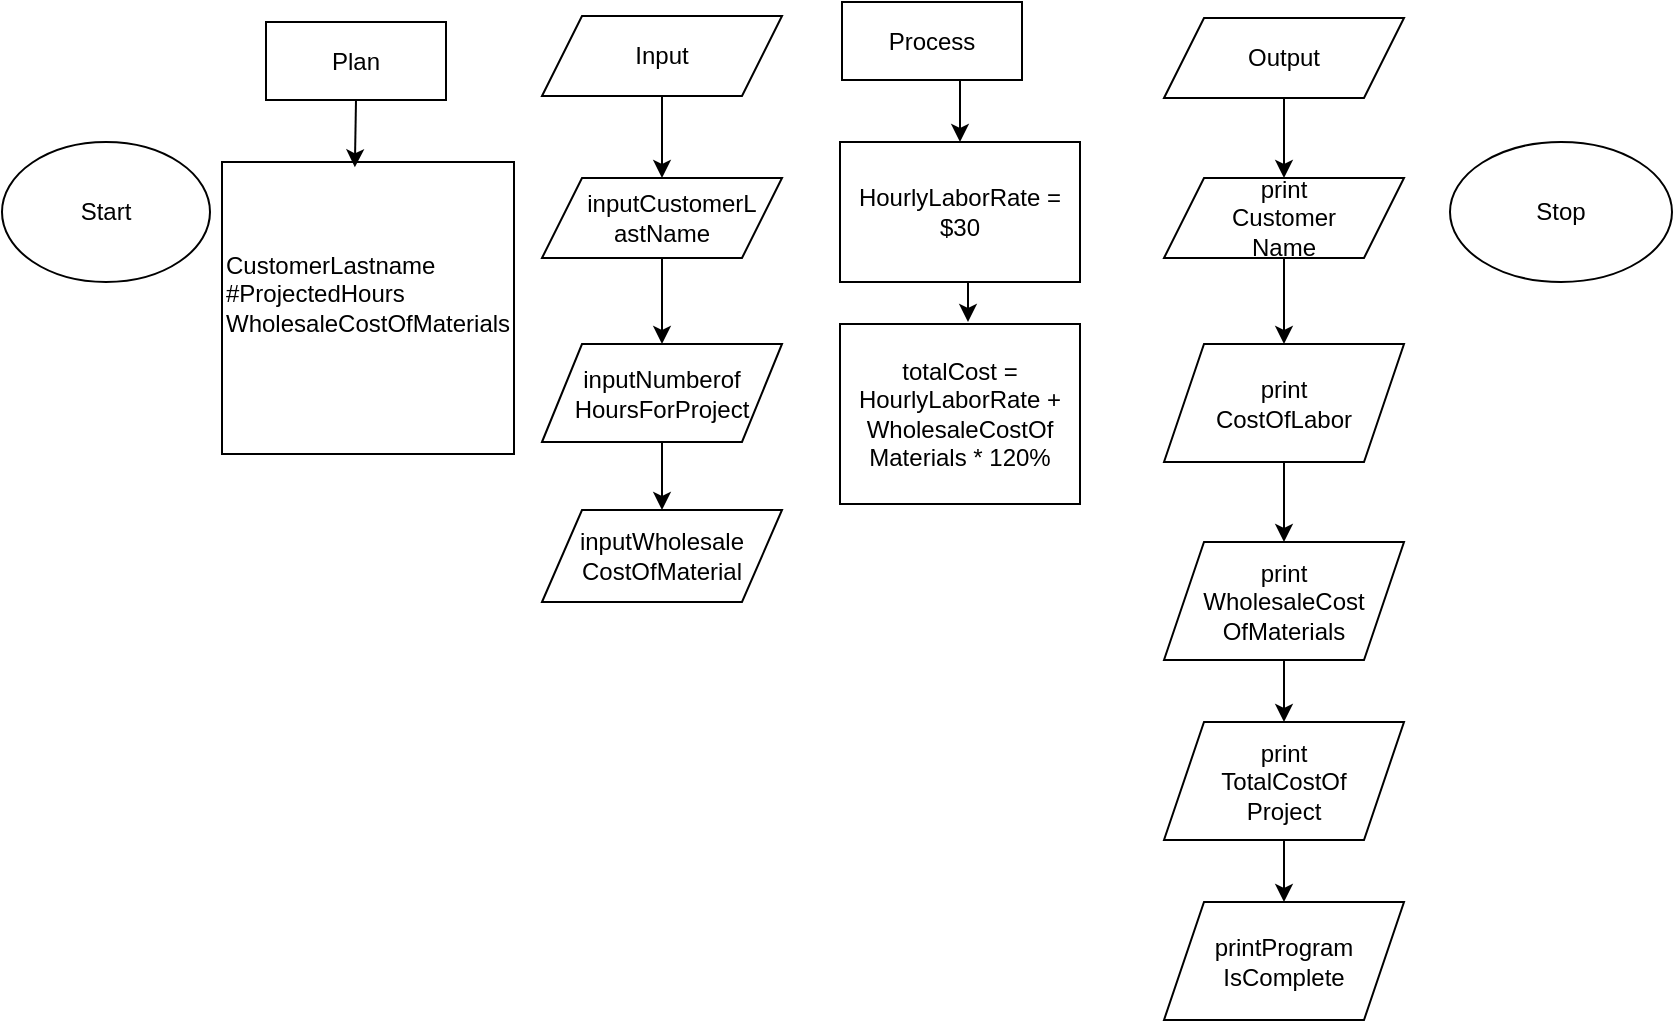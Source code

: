 <mxfile version="24.7.8">
  <diagram name="Page-1" id="nYRZ3kaHpsnXC5sWInqd">
    <mxGraphModel dx="532" dy="606" grid="1" gridSize="10" guides="1" tooltips="1" connect="1" arrows="1" fold="1" page="1" pageScale="1" pageWidth="850" pageHeight="1100" math="0" shadow="0">
      <root>
        <mxCell id="0" />
        <mxCell id="1" parent="0" />
        <mxCell id="lHKm8etOPAzbKyVX3uG3-1" value="Stop" style="ellipse;whiteSpace=wrap;html=1;" parent="1" vertex="1">
          <mxGeometry x="730" y="160" width="111" height="70" as="geometry" />
        </mxCell>
        <mxCell id="lHKm8etOPAzbKyVX3uG3-2" value="Start" style="ellipse;whiteSpace=wrap;html=1;" parent="1" vertex="1">
          <mxGeometry x="6" y="160" width="104" height="70" as="geometry" />
        </mxCell>
        <mxCell id="lHKm8etOPAzbKyVX3uG3-5" value="Plan" style="rounded=0;whiteSpace=wrap;html=1;" parent="1" vertex="1">
          <mxGeometry x="138" y="100" width="90" height="39" as="geometry" />
        </mxCell>
        <mxCell id="lHKm8etOPAzbKyVX3uG3-25" style="edgeStyle=orthogonalEdgeStyle;rounded=0;orthogonalLoop=1;jettySize=auto;html=1;exitX=0.5;exitY=1;exitDx=0;exitDy=0;entryX=0.5;entryY=0;entryDx=0;entryDy=0;" parent="1" source="lHKm8etOPAzbKyVX3uG3-6" target="lHKm8etOPAzbKyVX3uG3-24" edge="1">
          <mxGeometry relative="1" as="geometry" />
        </mxCell>
        <mxCell id="lHKm8etOPAzbKyVX3uG3-6" value="Process" style="rounded=0;whiteSpace=wrap;html=1;" parent="1" vertex="1">
          <mxGeometry x="426" y="90" width="90" height="39" as="geometry" />
        </mxCell>
        <mxCell id="lHKm8etOPAzbKyVX3uG3-17" style="edgeStyle=orthogonalEdgeStyle;rounded=0;orthogonalLoop=1;jettySize=auto;html=1;exitX=0.5;exitY=1;exitDx=0;exitDy=0;entryX=0.5;entryY=0;entryDx=0;entryDy=0;" parent="1" source="lHKm8etOPAzbKyVX3uG3-8" target="lHKm8etOPAzbKyVX3uG3-14" edge="1">
          <mxGeometry relative="1" as="geometry" />
        </mxCell>
        <mxCell id="lHKm8etOPAzbKyVX3uG3-8" value="Input" style="shape=parallelogram;perimeter=parallelogramPerimeter;whiteSpace=wrap;html=1;fixedSize=1;" parent="1" vertex="1">
          <mxGeometry x="276" y="97" width="120" height="40" as="geometry" />
        </mxCell>
        <mxCell id="lHKm8etOPAzbKyVX3uG3-33" style="edgeStyle=orthogonalEdgeStyle;rounded=0;orthogonalLoop=1;jettySize=auto;html=1;exitX=0.5;exitY=1;exitDx=0;exitDy=0;entryX=0.5;entryY=0;entryDx=0;entryDy=0;" parent="1" source="lHKm8etOPAzbKyVX3uG3-9" target="lHKm8etOPAzbKyVX3uG3-29" edge="1">
          <mxGeometry relative="1" as="geometry" />
        </mxCell>
        <mxCell id="lHKm8etOPAzbKyVX3uG3-9" value="Output" style="shape=parallelogram;perimeter=parallelogramPerimeter;whiteSpace=wrap;html=1;fixedSize=1;" parent="1" vertex="1">
          <mxGeometry x="587" y="98" width="120" height="40" as="geometry" />
        </mxCell>
        <mxCell id="lHKm8etOPAzbKyVX3uG3-11" value="CustomerLastname&lt;div&gt;#ProjectedHours&lt;/div&gt;&lt;div&gt;WholesaleCostOfMaterials&lt;/div&gt;&lt;div&gt;&lt;br&gt;&lt;/div&gt;" style="whiteSpace=wrap;html=1;aspect=fixed;align=left;" parent="1" vertex="1">
          <mxGeometry x="116" y="170" width="146" height="146" as="geometry" />
        </mxCell>
        <mxCell id="lHKm8etOPAzbKyVX3uG3-16" value="" style="edgeStyle=orthogonalEdgeStyle;rounded=0;orthogonalLoop=1;jettySize=auto;html=1;" parent="1" source="lHKm8etOPAzbKyVX3uG3-14" target="lHKm8etOPAzbKyVX3uG3-15" edge="1">
          <mxGeometry relative="1" as="geometry" />
        </mxCell>
        <mxCell id="lHKm8etOPAzbKyVX3uG3-14" value="&lt;div&gt;&lt;br&gt;&lt;/div&gt;&amp;nbsp; &amp;nbsp;inputCustomerL&lt;div&gt;astName&lt;div&gt;&lt;br&gt;&lt;/div&gt;&lt;/div&gt;" style="shape=parallelogram;perimeter=parallelogramPerimeter;whiteSpace=wrap;html=1;fixedSize=1;" parent="1" vertex="1">
          <mxGeometry x="276" y="178" width="120" height="40" as="geometry" />
        </mxCell>
        <mxCell id="lHKm8etOPAzbKyVX3uG3-23" style="edgeStyle=orthogonalEdgeStyle;rounded=0;orthogonalLoop=1;jettySize=auto;html=1;exitX=0.5;exitY=1;exitDx=0;exitDy=0;entryX=0.5;entryY=0;entryDx=0;entryDy=0;" parent="1" source="lHKm8etOPAzbKyVX3uG3-15" target="lHKm8etOPAzbKyVX3uG3-18" edge="1">
          <mxGeometry relative="1" as="geometry" />
        </mxCell>
        <mxCell id="lHKm8etOPAzbKyVX3uG3-15" value="&lt;div&gt;&lt;br&gt;&lt;/div&gt;&lt;div&gt;&lt;div&gt;inputNumberof&lt;/div&gt;&lt;div&gt;HoursForProject&lt;/div&gt;&lt;div&gt;&lt;br&gt;&lt;/div&gt;&lt;/div&gt;" style="shape=parallelogram;perimeter=parallelogramPerimeter;whiteSpace=wrap;html=1;fixedSize=1;" parent="1" vertex="1">
          <mxGeometry x="276" y="261" width="120" height="49" as="geometry" />
        </mxCell>
        <mxCell id="lHKm8etOPAzbKyVX3uG3-18" value="&lt;div&gt;&lt;span style=&quot;background-color: initial;&quot;&gt;inputWholesale&lt;/span&gt;&lt;/div&gt;&lt;div&gt;&lt;span style=&quot;background-color: initial;&quot;&gt;CostOfMaterial&lt;/span&gt;&lt;/div&gt;" style="shape=parallelogram;perimeter=parallelogramPerimeter;whiteSpace=wrap;html=1;fixedSize=1;" parent="1" vertex="1">
          <mxGeometry x="276" y="344" width="120" height="46" as="geometry" />
        </mxCell>
        <mxCell id="lHKm8etOPAzbKyVX3uG3-46" style="edgeStyle=orthogonalEdgeStyle;rounded=0;orthogonalLoop=1;jettySize=auto;html=1;exitX=0.5;exitY=1;exitDx=0;exitDy=0;entryX=0.5;entryY=0;entryDx=0;entryDy=0;" parent="1" source="lHKm8etOPAzbKyVX3uG3-24" edge="1">
          <mxGeometry relative="1" as="geometry">
            <mxPoint x="489" y="250" as="targetPoint" />
          </mxGeometry>
        </mxCell>
        <mxCell id="lHKm8etOPAzbKyVX3uG3-24" value="HourlyLaborRate = $30" style="rounded=0;whiteSpace=wrap;html=1;" parent="1" vertex="1">
          <mxGeometry x="425" y="160" width="120" height="70" as="geometry" />
        </mxCell>
        <mxCell id="TvsNB58-NHMxZF3t1qE1-5" style="edgeStyle=orthogonalEdgeStyle;rounded=0;orthogonalLoop=1;jettySize=auto;html=1;exitX=0.5;exitY=1;exitDx=0;exitDy=0;entryX=0.5;entryY=0;entryDx=0;entryDy=0;" parent="1" source="lHKm8etOPAzbKyVX3uG3-29" target="lHKm8etOPAzbKyVX3uG3-31" edge="1">
          <mxGeometry relative="1" as="geometry" />
        </mxCell>
        <mxCell id="lHKm8etOPAzbKyVX3uG3-29" value="print&lt;div&gt;Customer&lt;/div&gt;&lt;div&gt;Name&lt;/div&gt;" style="shape=parallelogram;perimeter=parallelogramPerimeter;whiteSpace=wrap;html=1;fixedSize=1;" parent="1" vertex="1">
          <mxGeometry x="587" y="178" width="120" height="40" as="geometry" />
        </mxCell>
        <mxCell id="lHKm8etOPAzbKyVX3uG3-35" style="edgeStyle=orthogonalEdgeStyle;rounded=0;orthogonalLoop=1;jettySize=auto;html=1;exitX=0.5;exitY=1;exitDx=0;exitDy=0;entryX=0.5;entryY=0;entryDx=0;entryDy=0;" parent="1" source="lHKm8etOPAzbKyVX3uG3-31" target="lHKm8etOPAzbKyVX3uG3-32" edge="1">
          <mxGeometry relative="1" as="geometry" />
        </mxCell>
        <mxCell id="lHKm8etOPAzbKyVX3uG3-31" value="print&lt;div&gt;CostOfLabor&lt;/div&gt;" style="shape=parallelogram;perimeter=parallelogramPerimeter;whiteSpace=wrap;html=1;fixedSize=1;" parent="1" vertex="1">
          <mxGeometry x="587" y="261" width="120" height="59" as="geometry" />
        </mxCell>
        <mxCell id="lHKm8etOPAzbKyVX3uG3-37" style="edgeStyle=orthogonalEdgeStyle;rounded=0;orthogonalLoop=1;jettySize=auto;html=1;exitX=0.5;exitY=1;exitDx=0;exitDy=0;entryX=0.5;entryY=0;entryDx=0;entryDy=0;" parent="1" source="lHKm8etOPAzbKyVX3uG3-32" target="lHKm8etOPAzbKyVX3uG3-36" edge="1">
          <mxGeometry relative="1" as="geometry" />
        </mxCell>
        <mxCell id="lHKm8etOPAzbKyVX3uG3-32" value="print&lt;div&gt;WholesaleCost&lt;/div&gt;&lt;div&gt;OfMaterials&lt;/div&gt;" style="shape=parallelogram;perimeter=parallelogramPerimeter;whiteSpace=wrap;html=1;fixedSize=1;" parent="1" vertex="1">
          <mxGeometry x="587" y="360" width="120" height="59" as="geometry" />
        </mxCell>
        <mxCell id="lHKm8etOPAzbKyVX3uG3-39" style="edgeStyle=orthogonalEdgeStyle;rounded=0;orthogonalLoop=1;jettySize=auto;html=1;exitX=0.5;exitY=1;exitDx=0;exitDy=0;entryX=0.5;entryY=0;entryDx=0;entryDy=0;" parent="1" source="lHKm8etOPAzbKyVX3uG3-36" edge="1">
          <mxGeometry relative="1" as="geometry">
            <mxPoint x="647" y="540" as="targetPoint" />
          </mxGeometry>
        </mxCell>
        <mxCell id="lHKm8etOPAzbKyVX3uG3-36" value="print&lt;div&gt;TotalCostOf&lt;/div&gt;&lt;div&gt;Project&lt;/div&gt;" style="shape=parallelogram;perimeter=parallelogramPerimeter;whiteSpace=wrap;html=1;fixedSize=1;" parent="1" vertex="1">
          <mxGeometry x="587" y="450" width="120" height="59" as="geometry" />
        </mxCell>
        <mxCell id="lHKm8etOPAzbKyVX3uG3-43" value="printProgram&lt;div&gt;IsComplete&lt;/div&gt;" style="shape=parallelogram;perimeter=parallelogramPerimeter;whiteSpace=wrap;html=1;fixedSize=1;" parent="1" vertex="1">
          <mxGeometry x="587" y="540" width="120" height="59" as="geometry" />
        </mxCell>
        <mxCell id="lHKm8etOPAzbKyVX3uG3-49" value="totalCost = HourlyLaborRate + WholesaleCostOf&lt;div&gt;Materials * 120%&lt;/div&gt;" style="rounded=0;whiteSpace=wrap;html=1;" parent="1" vertex="1">
          <mxGeometry x="425" y="251" width="120" height="90" as="geometry" />
        </mxCell>
        <mxCell id="xGRXicxarG8ZQ8TfV6se-1" style="edgeStyle=orthogonalEdgeStyle;rounded=0;orthogonalLoop=1;jettySize=auto;html=1;exitX=0.5;exitY=1;exitDx=0;exitDy=0;entryX=0.455;entryY=0.018;entryDx=0;entryDy=0;entryPerimeter=0;" edge="1" parent="1" source="lHKm8etOPAzbKyVX3uG3-5" target="lHKm8etOPAzbKyVX3uG3-11">
          <mxGeometry relative="1" as="geometry" />
        </mxCell>
      </root>
    </mxGraphModel>
  </diagram>
</mxfile>
